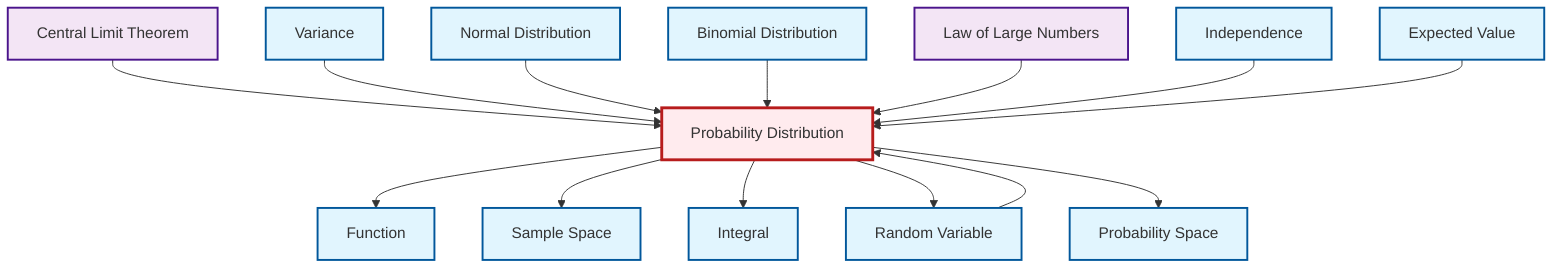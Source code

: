 graph TD
    classDef definition fill:#e1f5fe,stroke:#01579b,stroke-width:2px
    classDef theorem fill:#f3e5f5,stroke:#4a148c,stroke-width:2px
    classDef axiom fill:#fff3e0,stroke:#e65100,stroke-width:2px
    classDef example fill:#e8f5e9,stroke:#1b5e20,stroke-width:2px
    classDef current fill:#ffebee,stroke:#b71c1c,stroke-width:3px
    def-normal-distribution["Normal Distribution"]:::definition
    def-independence["Independence"]:::definition
    thm-central-limit["Central Limit Theorem"]:::theorem
    def-function["Function"]:::definition
    def-sample-space["Sample Space"]:::definition
    thm-law-of-large-numbers["Law of Large Numbers"]:::theorem
    def-integral["Integral"]:::definition
    def-random-variable["Random Variable"]:::definition
    def-variance["Variance"]:::definition
    def-probability-space["Probability Space"]:::definition
    def-expectation["Expected Value"]:::definition
    def-binomial-distribution["Binomial Distribution"]:::definition
    def-probability-distribution["Probability Distribution"]:::definition
    thm-central-limit --> def-probability-distribution
    def-probability-distribution --> def-function
    def-variance --> def-probability-distribution
    def-normal-distribution --> def-probability-distribution
    def-probability-distribution --> def-sample-space
    def-binomial-distribution --> def-probability-distribution
    def-probability-distribution --> def-integral
    def-random-variable --> def-probability-distribution
    thm-law-of-large-numbers --> def-probability-distribution
    def-probability-distribution --> def-random-variable
    def-probability-distribution --> def-probability-space
    def-independence --> def-probability-distribution
    def-expectation --> def-probability-distribution
    class def-probability-distribution current